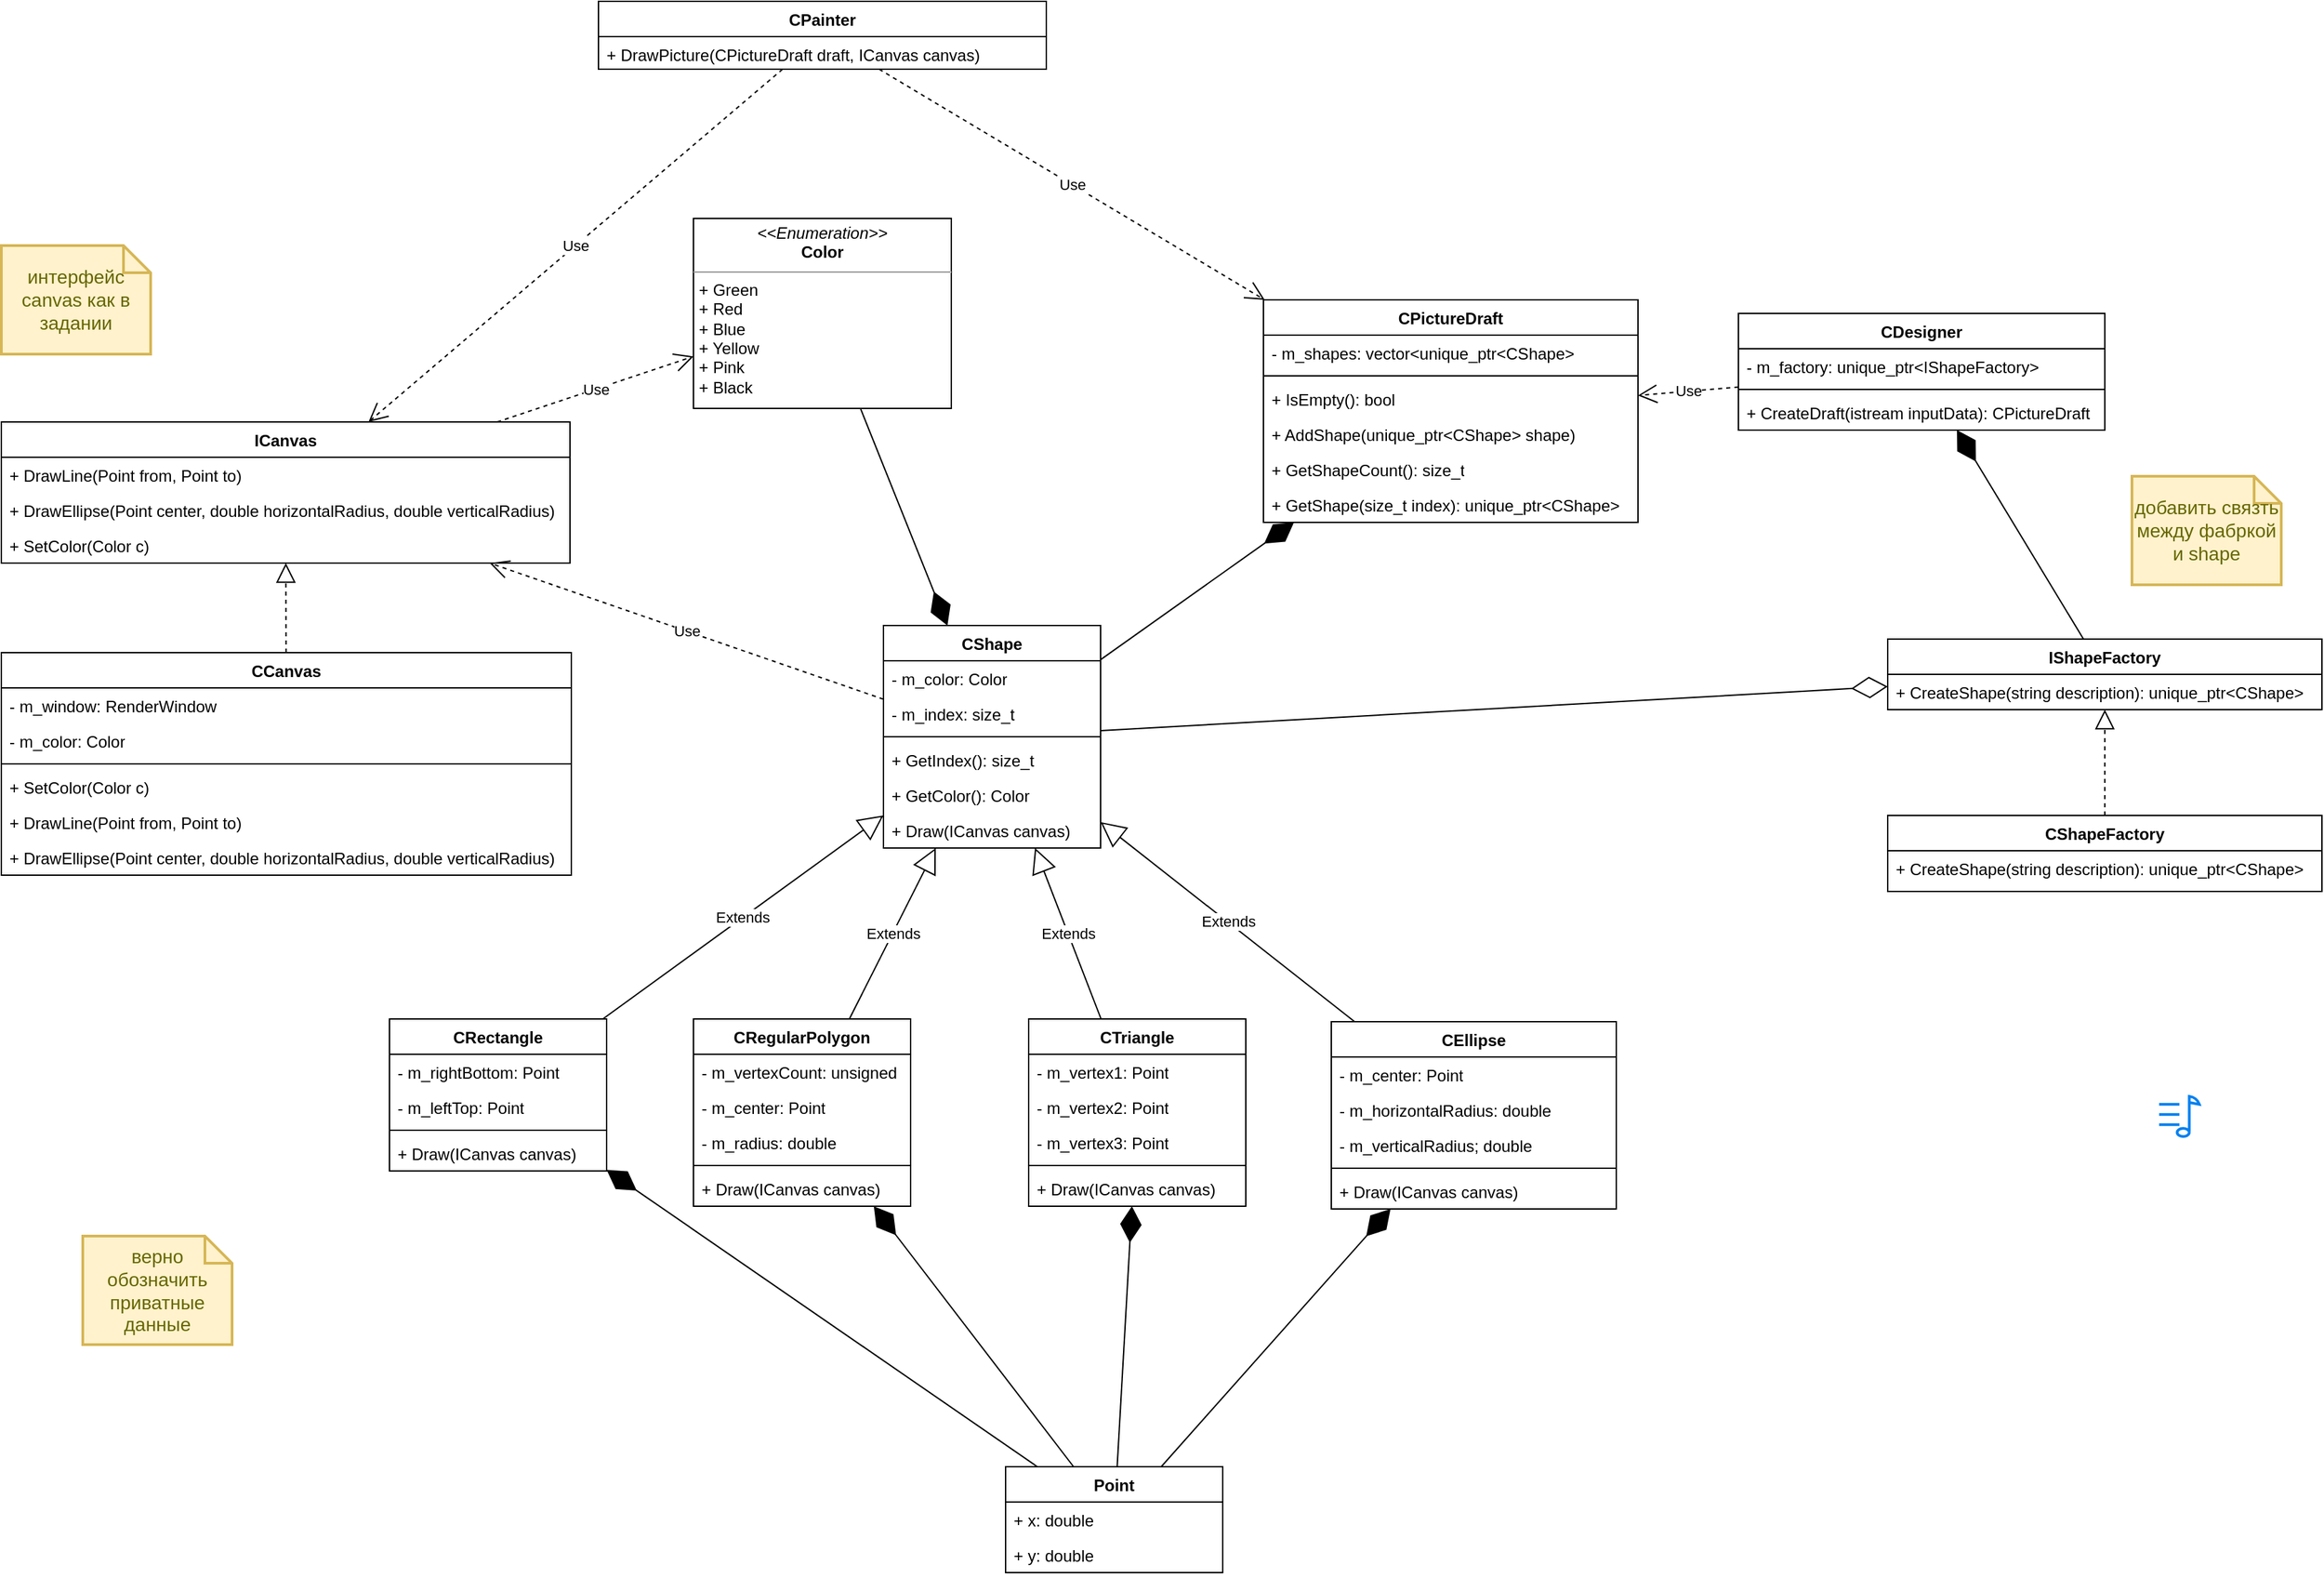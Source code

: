 <mxfile version="22.1.18" type="device">
  <diagram name="Страница — 1" id="-YNvMnQjq7Tij7BPcwQZ">
    <mxGraphModel dx="2117" dy="1691" grid="1" gridSize="10" guides="1" tooltips="1" connect="1" arrows="1" fold="1" page="1" pageScale="1" pageWidth="827" pageHeight="1169" math="0" shadow="0">
      <root>
        <mxCell id="0" />
        <mxCell id="1" parent="0" />
        <mxCell id="t78Gs1ULenRcxNKrH4xe-1" value="CPainter" style="swimlane;fontStyle=1;align=center;verticalAlign=top;childLayout=stackLayout;horizontal=1;startSize=26;horizontalStack=0;resizeParent=1;resizeParentMax=0;resizeLast=0;collapsible=1;marginBottom=0;whiteSpace=wrap;html=1;" parent="1" vertex="1">
          <mxGeometry x="350" y="-740" width="330" height="50" as="geometry" />
        </mxCell>
        <mxCell id="t78Gs1ULenRcxNKrH4xe-4" value="+ DrawPicture(CPictureDraft draft, ICanvas canvas)" style="text;strokeColor=none;fillColor=none;align=left;verticalAlign=top;spacingLeft=4;spacingRight=4;overflow=hidden;rotatable=0;points=[[0,0.5],[1,0.5]];portConstraint=eastwest;whiteSpace=wrap;html=1;" parent="t78Gs1ULenRcxNKrH4xe-1" vertex="1">
          <mxGeometry y="26" width="330" height="24" as="geometry" />
        </mxCell>
        <mxCell id="t78Gs1ULenRcxNKrH4xe-5" value="CPictureDraft" style="swimlane;fontStyle=1;align=center;verticalAlign=top;childLayout=stackLayout;horizontal=1;startSize=26;horizontalStack=0;resizeParent=1;resizeParentMax=0;resizeLast=0;collapsible=1;marginBottom=0;whiteSpace=wrap;html=1;" parent="1" vertex="1">
          <mxGeometry x="840" y="-520" width="276" height="164" as="geometry" />
        </mxCell>
        <mxCell id="t78Gs1ULenRcxNKrH4xe-6" value="- m_shapes: vector&amp;lt;unique_ptr&amp;lt;CShape&amp;gt;" style="text;strokeColor=none;fillColor=none;align=left;verticalAlign=top;spacingLeft=4;spacingRight=4;overflow=hidden;rotatable=0;points=[[0,0.5],[1,0.5]];portConstraint=eastwest;whiteSpace=wrap;html=1;" parent="t78Gs1ULenRcxNKrH4xe-5" vertex="1">
          <mxGeometry y="26" width="276" height="26" as="geometry" />
        </mxCell>
        <mxCell id="t78Gs1ULenRcxNKrH4xe-7" value="" style="line;strokeWidth=1;fillColor=none;align=left;verticalAlign=middle;spacingTop=-1;spacingLeft=3;spacingRight=3;rotatable=0;labelPosition=right;points=[];portConstraint=eastwest;strokeColor=inherit;" parent="t78Gs1ULenRcxNKrH4xe-5" vertex="1">
          <mxGeometry y="52" width="276" height="8" as="geometry" />
        </mxCell>
        <mxCell id="t78Gs1ULenRcxNKrH4xe-8" value="+ IsEmpty(): bool" style="text;strokeColor=none;fillColor=none;align=left;verticalAlign=top;spacingLeft=4;spacingRight=4;overflow=hidden;rotatable=0;points=[[0,0.5],[1,0.5]];portConstraint=eastwest;whiteSpace=wrap;html=1;" parent="t78Gs1ULenRcxNKrH4xe-5" vertex="1">
          <mxGeometry y="60" width="276" height="26" as="geometry" />
        </mxCell>
        <mxCell id="t78Gs1ULenRcxNKrH4xe-9" value="+ AddShape(unique_ptr&amp;lt;CShape&amp;gt; shape)" style="text;strokeColor=none;fillColor=none;align=left;verticalAlign=top;spacingLeft=4;spacingRight=4;overflow=hidden;rotatable=0;points=[[0,0.5],[1,0.5]];portConstraint=eastwest;whiteSpace=wrap;html=1;" parent="t78Gs1ULenRcxNKrH4xe-5" vertex="1">
          <mxGeometry y="86" width="276" height="26" as="geometry" />
        </mxCell>
        <mxCell id="t78Gs1ULenRcxNKrH4xe-10" value="+ GetShapeCount(): size_t" style="text;strokeColor=none;fillColor=none;align=left;verticalAlign=top;spacingLeft=4;spacingRight=4;overflow=hidden;rotatable=0;points=[[0,0.5],[1,0.5]];portConstraint=eastwest;whiteSpace=wrap;html=1;" parent="t78Gs1ULenRcxNKrH4xe-5" vertex="1">
          <mxGeometry y="112" width="276" height="26" as="geometry" />
        </mxCell>
        <mxCell id="t78Gs1ULenRcxNKrH4xe-11" value="+ GetShape(size_t index): unique_ptr&amp;lt;CShape&amp;gt;" style="text;strokeColor=none;fillColor=none;align=left;verticalAlign=top;spacingLeft=4;spacingRight=4;overflow=hidden;rotatable=0;points=[[0,0.5],[1,0.5]];portConstraint=eastwest;whiteSpace=wrap;html=1;" parent="t78Gs1ULenRcxNKrH4xe-5" vertex="1">
          <mxGeometry y="138" width="276" height="26" as="geometry" />
        </mxCell>
        <mxCell id="t78Gs1ULenRcxNKrH4xe-12" value="CCanvas" style="swimlane;fontStyle=1;align=center;verticalAlign=top;childLayout=stackLayout;horizontal=1;startSize=26;horizontalStack=0;resizeParent=1;resizeParentMax=0;resizeLast=0;collapsible=1;marginBottom=0;whiteSpace=wrap;html=1;" parent="1" vertex="1">
          <mxGeometry x="-90" y="-260" width="420" height="164" as="geometry" />
        </mxCell>
        <mxCell id="t78Gs1ULenRcxNKrH4xe-16" value="- m_window: RenderWindow" style="text;strokeColor=none;fillColor=none;align=left;verticalAlign=top;spacingLeft=4;spacingRight=4;overflow=hidden;rotatable=0;points=[[0,0.5],[1,0.5]];portConstraint=eastwest;whiteSpace=wrap;html=1;" parent="t78Gs1ULenRcxNKrH4xe-12" vertex="1">
          <mxGeometry y="26" width="420" height="26" as="geometry" />
        </mxCell>
        <mxCell id="t78Gs1ULenRcxNKrH4xe-13" value="- m_color: Color" style="text;strokeColor=none;fillColor=none;align=left;verticalAlign=top;spacingLeft=4;spacingRight=4;overflow=hidden;rotatable=0;points=[[0,0.5],[1,0.5]];portConstraint=eastwest;whiteSpace=wrap;html=1;" parent="t78Gs1ULenRcxNKrH4xe-12" vertex="1">
          <mxGeometry y="52" width="420" height="26" as="geometry" />
        </mxCell>
        <mxCell id="t78Gs1ULenRcxNKrH4xe-14" value="" style="line;strokeWidth=1;fillColor=none;align=left;verticalAlign=middle;spacingTop=-1;spacingLeft=3;spacingRight=3;rotatable=0;labelPosition=right;points=[];portConstraint=eastwest;strokeColor=inherit;" parent="t78Gs1ULenRcxNKrH4xe-12" vertex="1">
          <mxGeometry y="78" width="420" height="8" as="geometry" />
        </mxCell>
        <mxCell id="t78Gs1ULenRcxNKrH4xe-15" value="+ SetColor(Color c)" style="text;strokeColor=none;fillColor=none;align=left;verticalAlign=top;spacingLeft=4;spacingRight=4;overflow=hidden;rotatable=0;points=[[0,0.5],[1,0.5]];portConstraint=eastwest;whiteSpace=wrap;html=1;" parent="t78Gs1ULenRcxNKrH4xe-12" vertex="1">
          <mxGeometry y="86" width="420" height="26" as="geometry" />
        </mxCell>
        <mxCell id="t78Gs1ULenRcxNKrH4xe-17" value="+ DrawLine(Point from, Point to)" style="text;strokeColor=none;fillColor=none;align=left;verticalAlign=top;spacingLeft=4;spacingRight=4;overflow=hidden;rotatable=0;points=[[0,0.5],[1,0.5]];portConstraint=eastwest;whiteSpace=wrap;html=1;" parent="t78Gs1ULenRcxNKrH4xe-12" vertex="1">
          <mxGeometry y="112" width="420" height="26" as="geometry" />
        </mxCell>
        <mxCell id="t78Gs1ULenRcxNKrH4xe-18" value="+ DrawEllipse(Point center, double horizontalRadius, double verticalRadius)" style="text;strokeColor=none;fillColor=none;align=left;verticalAlign=top;spacingLeft=4;spacingRight=4;overflow=hidden;rotatable=0;points=[[0,0.5],[1,0.5]];portConstraint=eastwest;whiteSpace=wrap;html=1;" parent="t78Gs1ULenRcxNKrH4xe-12" vertex="1">
          <mxGeometry y="138" width="420" height="26" as="geometry" />
        </mxCell>
        <mxCell id="t78Gs1ULenRcxNKrH4xe-19" value="CDesigner" style="swimlane;fontStyle=1;align=center;verticalAlign=top;childLayout=stackLayout;horizontal=1;startSize=26;horizontalStack=0;resizeParent=1;resizeParentMax=0;resizeLast=0;collapsible=1;marginBottom=0;whiteSpace=wrap;html=1;" parent="1" vertex="1">
          <mxGeometry x="1190" y="-510" width="270" height="86" as="geometry" />
        </mxCell>
        <mxCell id="t78Gs1ULenRcxNKrH4xe-20" value="- m_factory: unique_ptr&amp;lt;IShapeFactory&amp;gt;" style="text;strokeColor=none;fillColor=none;align=left;verticalAlign=top;spacingLeft=4;spacingRight=4;overflow=hidden;rotatable=0;points=[[0,0.5],[1,0.5]];portConstraint=eastwest;whiteSpace=wrap;html=1;" parent="t78Gs1ULenRcxNKrH4xe-19" vertex="1">
          <mxGeometry y="26" width="270" height="26" as="geometry" />
        </mxCell>
        <mxCell id="t78Gs1ULenRcxNKrH4xe-21" value="" style="line;strokeWidth=1;fillColor=none;align=left;verticalAlign=middle;spacingTop=-1;spacingLeft=3;spacingRight=3;rotatable=0;labelPosition=right;points=[];portConstraint=eastwest;strokeColor=inherit;" parent="t78Gs1ULenRcxNKrH4xe-19" vertex="1">
          <mxGeometry y="52" width="270" height="8" as="geometry" />
        </mxCell>
        <mxCell id="t78Gs1ULenRcxNKrH4xe-22" value="+ CreateDraft(istream inputData): CPictureDraft" style="text;strokeColor=none;fillColor=none;align=left;verticalAlign=top;spacingLeft=4;spacingRight=4;overflow=hidden;rotatable=0;points=[[0,0.5],[1,0.5]];portConstraint=eastwest;whiteSpace=wrap;html=1;" parent="t78Gs1ULenRcxNKrH4xe-19" vertex="1">
          <mxGeometry y="60" width="270" height="26" as="geometry" />
        </mxCell>
        <mxCell id="t78Gs1ULenRcxNKrH4xe-23" value="CEllipse" style="swimlane;fontStyle=1;align=center;verticalAlign=top;childLayout=stackLayout;horizontal=1;startSize=26;horizontalStack=0;resizeParent=1;resizeParentMax=0;resizeLast=0;collapsible=1;marginBottom=0;whiteSpace=wrap;html=1;" parent="1" vertex="1">
          <mxGeometry x="890" y="12" width="210" height="138" as="geometry" />
        </mxCell>
        <mxCell id="t78Gs1ULenRcxNKrH4xe-27" value="- m_center: Point" style="text;strokeColor=none;fillColor=none;align=left;verticalAlign=top;spacingLeft=4;spacingRight=4;overflow=hidden;rotatable=0;points=[[0,0.5],[1,0.5]];portConstraint=eastwest;whiteSpace=wrap;html=1;" parent="t78Gs1ULenRcxNKrH4xe-23" vertex="1">
          <mxGeometry y="26" width="210" height="26" as="geometry" />
        </mxCell>
        <mxCell id="t78Gs1ULenRcxNKrH4xe-28" value="- m_horizontalRadius: double" style="text;strokeColor=none;fillColor=none;align=left;verticalAlign=top;spacingLeft=4;spacingRight=4;overflow=hidden;rotatable=0;points=[[0,0.5],[1,0.5]];portConstraint=eastwest;whiteSpace=wrap;html=1;" parent="t78Gs1ULenRcxNKrH4xe-23" vertex="1">
          <mxGeometry y="52" width="210" height="26" as="geometry" />
        </mxCell>
        <mxCell id="t78Gs1ULenRcxNKrH4xe-24" value="- m_verticalRadius; double" style="text;strokeColor=none;fillColor=none;align=left;verticalAlign=top;spacingLeft=4;spacingRight=4;overflow=hidden;rotatable=0;points=[[0,0.5],[1,0.5]];portConstraint=eastwest;whiteSpace=wrap;html=1;" parent="t78Gs1ULenRcxNKrH4xe-23" vertex="1">
          <mxGeometry y="78" width="210" height="26" as="geometry" />
        </mxCell>
        <mxCell id="t78Gs1ULenRcxNKrH4xe-25" value="" style="line;strokeWidth=1;fillColor=none;align=left;verticalAlign=middle;spacingTop=-1;spacingLeft=3;spacingRight=3;rotatable=0;labelPosition=right;points=[];portConstraint=eastwest;strokeColor=inherit;" parent="t78Gs1ULenRcxNKrH4xe-23" vertex="1">
          <mxGeometry y="104" width="210" height="8" as="geometry" />
        </mxCell>
        <mxCell id="t78Gs1ULenRcxNKrH4xe-26" value="+ Draw(ICanvas canvas)" style="text;strokeColor=none;fillColor=none;align=left;verticalAlign=top;spacingLeft=4;spacingRight=4;overflow=hidden;rotatable=0;points=[[0,0.5],[1,0.5]];portConstraint=eastwest;whiteSpace=wrap;html=1;" parent="t78Gs1ULenRcxNKrH4xe-23" vertex="1">
          <mxGeometry y="112" width="210" height="26" as="geometry" />
        </mxCell>
        <mxCell id="t78Gs1ULenRcxNKrH4xe-29" value="CRectangle" style="swimlane;fontStyle=1;align=center;verticalAlign=top;childLayout=stackLayout;horizontal=1;startSize=26;horizontalStack=0;resizeParent=1;resizeParentMax=0;resizeLast=0;collapsible=1;marginBottom=0;whiteSpace=wrap;html=1;" parent="1" vertex="1">
          <mxGeometry x="196" y="10" width="160" height="112" as="geometry" />
        </mxCell>
        <mxCell id="t78Gs1ULenRcxNKrH4xe-33" value="- m_rightBottom: Point" style="text;strokeColor=none;fillColor=none;align=left;verticalAlign=top;spacingLeft=4;spacingRight=4;overflow=hidden;rotatable=0;points=[[0,0.5],[1,0.5]];portConstraint=eastwest;whiteSpace=wrap;html=1;" parent="t78Gs1ULenRcxNKrH4xe-29" vertex="1">
          <mxGeometry y="26" width="160" height="26" as="geometry" />
        </mxCell>
        <mxCell id="t78Gs1ULenRcxNKrH4xe-30" value="- m_leftTop: Point" style="text;strokeColor=none;fillColor=none;align=left;verticalAlign=top;spacingLeft=4;spacingRight=4;overflow=hidden;rotatable=0;points=[[0,0.5],[1,0.5]];portConstraint=eastwest;whiteSpace=wrap;html=1;" parent="t78Gs1ULenRcxNKrH4xe-29" vertex="1">
          <mxGeometry y="52" width="160" height="26" as="geometry" />
        </mxCell>
        <mxCell id="t78Gs1ULenRcxNKrH4xe-31" value="" style="line;strokeWidth=1;fillColor=none;align=left;verticalAlign=middle;spacingTop=-1;spacingLeft=3;spacingRight=3;rotatable=0;labelPosition=right;points=[];portConstraint=eastwest;strokeColor=inherit;" parent="t78Gs1ULenRcxNKrH4xe-29" vertex="1">
          <mxGeometry y="78" width="160" height="8" as="geometry" />
        </mxCell>
        <mxCell id="t78Gs1ULenRcxNKrH4xe-32" value="+ Draw(ICanvas canvas)" style="text;strokeColor=none;fillColor=none;align=left;verticalAlign=top;spacingLeft=4;spacingRight=4;overflow=hidden;rotatable=0;points=[[0,0.5],[1,0.5]];portConstraint=eastwest;whiteSpace=wrap;html=1;" parent="t78Gs1ULenRcxNKrH4xe-29" vertex="1">
          <mxGeometry y="86" width="160" height="26" as="geometry" />
        </mxCell>
        <mxCell id="t78Gs1ULenRcxNKrH4xe-34" value="CRegularPolygon" style="swimlane;fontStyle=1;align=center;verticalAlign=top;childLayout=stackLayout;horizontal=1;startSize=26;horizontalStack=0;resizeParent=1;resizeParentMax=0;resizeLast=0;collapsible=1;marginBottom=0;whiteSpace=wrap;html=1;" parent="1" vertex="1">
          <mxGeometry x="420" y="10" width="160" height="138" as="geometry" />
        </mxCell>
        <mxCell id="t78Gs1ULenRcxNKrH4xe-35" value="- m_vertexCount: unsigned" style="text;strokeColor=none;fillColor=none;align=left;verticalAlign=top;spacingLeft=4;spacingRight=4;overflow=hidden;rotatable=0;points=[[0,0.5],[1,0.5]];portConstraint=eastwest;whiteSpace=wrap;html=1;" parent="t78Gs1ULenRcxNKrH4xe-34" vertex="1">
          <mxGeometry y="26" width="160" height="26" as="geometry" />
        </mxCell>
        <mxCell id="t78Gs1ULenRcxNKrH4xe-38" value="- m_center: Point" style="text;strokeColor=none;fillColor=none;align=left;verticalAlign=top;spacingLeft=4;spacingRight=4;overflow=hidden;rotatable=0;points=[[0,0.5],[1,0.5]];portConstraint=eastwest;whiteSpace=wrap;html=1;" parent="t78Gs1ULenRcxNKrH4xe-34" vertex="1">
          <mxGeometry y="52" width="160" height="26" as="geometry" />
        </mxCell>
        <mxCell id="t78Gs1ULenRcxNKrH4xe-39" value="- m_radius: double" style="text;strokeColor=none;fillColor=none;align=left;verticalAlign=top;spacingLeft=4;spacingRight=4;overflow=hidden;rotatable=0;points=[[0,0.5],[1,0.5]];portConstraint=eastwest;whiteSpace=wrap;html=1;" parent="t78Gs1ULenRcxNKrH4xe-34" vertex="1">
          <mxGeometry y="78" width="160" height="26" as="geometry" />
        </mxCell>
        <mxCell id="t78Gs1ULenRcxNKrH4xe-36" value="" style="line;strokeWidth=1;fillColor=none;align=left;verticalAlign=middle;spacingTop=-1;spacingLeft=3;spacingRight=3;rotatable=0;labelPosition=right;points=[];portConstraint=eastwest;strokeColor=inherit;" parent="t78Gs1ULenRcxNKrH4xe-34" vertex="1">
          <mxGeometry y="104" width="160" height="8" as="geometry" />
        </mxCell>
        <mxCell id="t78Gs1ULenRcxNKrH4xe-37" value="+ Draw(ICanvas canvas)" style="text;strokeColor=none;fillColor=none;align=left;verticalAlign=top;spacingLeft=4;spacingRight=4;overflow=hidden;rotatable=0;points=[[0,0.5],[1,0.5]];portConstraint=eastwest;whiteSpace=wrap;html=1;" parent="t78Gs1ULenRcxNKrH4xe-34" vertex="1">
          <mxGeometry y="112" width="160" height="26" as="geometry" />
        </mxCell>
        <mxCell id="t78Gs1ULenRcxNKrH4xe-40" value="CShape" style="swimlane;fontStyle=1;align=center;verticalAlign=top;childLayout=stackLayout;horizontal=1;startSize=26;horizontalStack=0;resizeParent=1;resizeParentMax=0;resizeLast=0;collapsible=1;marginBottom=0;whiteSpace=wrap;html=1;" parent="1" vertex="1">
          <mxGeometry x="560" y="-280" width="160" height="164" as="geometry" />
        </mxCell>
        <mxCell id="t78Gs1ULenRcxNKrH4xe-44" value="- m_color: Color" style="text;strokeColor=none;fillColor=none;align=left;verticalAlign=top;spacingLeft=4;spacingRight=4;overflow=hidden;rotatable=0;points=[[0,0.5],[1,0.5]];portConstraint=eastwest;whiteSpace=wrap;html=1;" parent="t78Gs1ULenRcxNKrH4xe-40" vertex="1">
          <mxGeometry y="26" width="160" height="26" as="geometry" />
        </mxCell>
        <mxCell id="t78Gs1ULenRcxNKrH4xe-41" value="- m_index: size_t" style="text;strokeColor=none;fillColor=none;align=left;verticalAlign=top;spacingLeft=4;spacingRight=4;overflow=hidden;rotatable=0;points=[[0,0.5],[1,0.5]];portConstraint=eastwest;whiteSpace=wrap;html=1;" parent="t78Gs1ULenRcxNKrH4xe-40" vertex="1">
          <mxGeometry y="52" width="160" height="26" as="geometry" />
        </mxCell>
        <mxCell id="t78Gs1ULenRcxNKrH4xe-42" value="" style="line;strokeWidth=1;fillColor=none;align=left;verticalAlign=middle;spacingTop=-1;spacingLeft=3;spacingRight=3;rotatable=0;labelPosition=right;points=[];portConstraint=eastwest;strokeColor=inherit;" parent="t78Gs1ULenRcxNKrH4xe-40" vertex="1">
          <mxGeometry y="78" width="160" height="8" as="geometry" />
        </mxCell>
        <mxCell id="t78Gs1ULenRcxNKrH4xe-43" value="+ GetIndex(): size_t" style="text;strokeColor=none;fillColor=none;align=left;verticalAlign=top;spacingLeft=4;spacingRight=4;overflow=hidden;rotatable=0;points=[[0,0.5],[1,0.5]];portConstraint=eastwest;whiteSpace=wrap;html=1;" parent="t78Gs1ULenRcxNKrH4xe-40" vertex="1">
          <mxGeometry y="86" width="160" height="26" as="geometry" />
        </mxCell>
        <mxCell id="t78Gs1ULenRcxNKrH4xe-45" value="+ GetColor(): Color" style="text;strokeColor=none;fillColor=none;align=left;verticalAlign=top;spacingLeft=4;spacingRight=4;overflow=hidden;rotatable=0;points=[[0,0.5],[1,0.5]];portConstraint=eastwest;whiteSpace=wrap;html=1;" parent="t78Gs1ULenRcxNKrH4xe-40" vertex="1">
          <mxGeometry y="112" width="160" height="26" as="geometry" />
        </mxCell>
        <mxCell id="t78Gs1ULenRcxNKrH4xe-46" value="+ Draw(ICanvas canvas)" style="text;strokeColor=none;fillColor=none;align=left;verticalAlign=top;spacingLeft=4;spacingRight=4;overflow=hidden;rotatable=0;points=[[0,0.5],[1,0.5]];portConstraint=eastwest;whiteSpace=wrap;html=1;" parent="t78Gs1ULenRcxNKrH4xe-40" vertex="1">
          <mxGeometry y="138" width="160" height="26" as="geometry" />
        </mxCell>
        <mxCell id="t78Gs1ULenRcxNKrH4xe-47" value="CShapeFactory" style="swimlane;fontStyle=1;align=center;verticalAlign=top;childLayout=stackLayout;horizontal=1;startSize=26;horizontalStack=0;resizeParent=1;resizeParentMax=0;resizeLast=0;collapsible=1;marginBottom=0;whiteSpace=wrap;html=1;" parent="1" vertex="1">
          <mxGeometry x="1300" y="-140" width="320" height="56" as="geometry" />
        </mxCell>
        <mxCell id="t78Gs1ULenRcxNKrH4xe-50" value="+ CreateShape(string description): unique_ptr&amp;lt;CShape&amp;gt;" style="text;strokeColor=none;fillColor=none;align=left;verticalAlign=top;spacingLeft=4;spacingRight=4;overflow=hidden;rotatable=0;points=[[0,0.5],[1,0.5]];portConstraint=eastwest;whiteSpace=wrap;html=1;" parent="t78Gs1ULenRcxNKrH4xe-47" vertex="1">
          <mxGeometry y="26" width="320" height="30" as="geometry" />
        </mxCell>
        <mxCell id="t78Gs1ULenRcxNKrH4xe-51" value="CTriangle" style="swimlane;fontStyle=1;align=center;verticalAlign=top;childLayout=stackLayout;horizontal=1;startSize=26;horizontalStack=0;resizeParent=1;resizeParentMax=0;resizeLast=0;collapsible=1;marginBottom=0;whiteSpace=wrap;html=1;" parent="1" vertex="1">
          <mxGeometry x="667" y="10" width="160" height="138" as="geometry" />
        </mxCell>
        <mxCell id="t78Gs1ULenRcxNKrH4xe-55" value="- m_vertex1: Point" style="text;strokeColor=none;fillColor=none;align=left;verticalAlign=top;spacingLeft=4;spacingRight=4;overflow=hidden;rotatable=0;points=[[0,0.5],[1,0.5]];portConstraint=eastwest;whiteSpace=wrap;html=1;" parent="t78Gs1ULenRcxNKrH4xe-51" vertex="1">
          <mxGeometry y="26" width="160" height="26" as="geometry" />
        </mxCell>
        <mxCell id="t78Gs1ULenRcxNKrH4xe-56" value="- m_vertex2: Point" style="text;strokeColor=none;fillColor=none;align=left;verticalAlign=top;spacingLeft=4;spacingRight=4;overflow=hidden;rotatable=0;points=[[0,0.5],[1,0.5]];portConstraint=eastwest;whiteSpace=wrap;html=1;" parent="t78Gs1ULenRcxNKrH4xe-51" vertex="1">
          <mxGeometry y="52" width="160" height="26" as="geometry" />
        </mxCell>
        <mxCell id="t78Gs1ULenRcxNKrH4xe-52" value="- m_vertex3: Point" style="text;strokeColor=none;fillColor=none;align=left;verticalAlign=top;spacingLeft=4;spacingRight=4;overflow=hidden;rotatable=0;points=[[0,0.5],[1,0.5]];portConstraint=eastwest;whiteSpace=wrap;html=1;" parent="t78Gs1ULenRcxNKrH4xe-51" vertex="1">
          <mxGeometry y="78" width="160" height="26" as="geometry" />
        </mxCell>
        <mxCell id="t78Gs1ULenRcxNKrH4xe-53" value="" style="line;strokeWidth=1;fillColor=none;align=left;verticalAlign=middle;spacingTop=-1;spacingLeft=3;spacingRight=3;rotatable=0;labelPosition=right;points=[];portConstraint=eastwest;strokeColor=inherit;" parent="t78Gs1ULenRcxNKrH4xe-51" vertex="1">
          <mxGeometry y="104" width="160" height="8" as="geometry" />
        </mxCell>
        <mxCell id="t78Gs1ULenRcxNKrH4xe-54" value="+ Draw(ICanvas canvas)" style="text;strokeColor=none;fillColor=none;align=left;verticalAlign=top;spacingLeft=4;spacingRight=4;overflow=hidden;rotatable=0;points=[[0,0.5],[1,0.5]];portConstraint=eastwest;whiteSpace=wrap;html=1;" parent="t78Gs1ULenRcxNKrH4xe-51" vertex="1">
          <mxGeometry y="112" width="160" height="26" as="geometry" />
        </mxCell>
        <mxCell id="t78Gs1ULenRcxNKrH4xe-57" value="ICanvas" style="swimlane;fontStyle=1;align=center;verticalAlign=top;childLayout=stackLayout;horizontal=1;startSize=26;horizontalStack=0;resizeParent=1;resizeParentMax=0;resizeLast=0;collapsible=1;marginBottom=0;whiteSpace=wrap;html=1;" parent="1" vertex="1">
          <mxGeometry x="-90" y="-430" width="419" height="104" as="geometry" />
        </mxCell>
        <mxCell id="t78Gs1ULenRcxNKrH4xe-61" value="+ DrawLine(Point from, Point to)" style="text;strokeColor=none;fillColor=none;align=left;verticalAlign=top;spacingLeft=4;spacingRight=4;overflow=hidden;rotatable=0;points=[[0,0.5],[1,0.5]];portConstraint=eastwest;whiteSpace=wrap;html=1;" parent="t78Gs1ULenRcxNKrH4xe-57" vertex="1">
          <mxGeometry y="26" width="419" height="26" as="geometry" />
        </mxCell>
        <mxCell id="t78Gs1ULenRcxNKrH4xe-62" value="+ DrawEllipse(Point center, double horizontalRadius, double verticalRadius)" style="text;strokeColor=none;fillColor=none;align=left;verticalAlign=top;spacingLeft=4;spacingRight=4;overflow=hidden;rotatable=0;points=[[0,0.5],[1,0.5]];portConstraint=eastwest;whiteSpace=wrap;html=1;" parent="t78Gs1ULenRcxNKrH4xe-57" vertex="1">
          <mxGeometry y="52" width="419" height="26" as="geometry" />
        </mxCell>
        <mxCell id="t78Gs1ULenRcxNKrH4xe-60" value="+ SetColor(Color c)" style="text;strokeColor=none;fillColor=none;align=left;verticalAlign=top;spacingLeft=4;spacingRight=4;overflow=hidden;rotatable=0;points=[[0,0.5],[1,0.5]];portConstraint=eastwest;whiteSpace=wrap;html=1;" parent="t78Gs1ULenRcxNKrH4xe-57" vertex="1">
          <mxGeometry y="78" width="419" height="26" as="geometry" />
        </mxCell>
        <mxCell id="t78Gs1ULenRcxNKrH4xe-63" value="IShapeFactory" style="swimlane;fontStyle=1;align=center;verticalAlign=top;childLayout=stackLayout;horizontal=1;startSize=26;horizontalStack=0;resizeParent=1;resizeParentMax=0;resizeLast=0;collapsible=1;marginBottom=0;whiteSpace=wrap;html=1;" parent="1" vertex="1">
          <mxGeometry x="1300" y="-270" width="320" height="52" as="geometry" />
        </mxCell>
        <mxCell id="t78Gs1ULenRcxNKrH4xe-66" value="+ CreateShape(string description): unique_ptr&amp;lt;CShape&amp;gt;" style="text;strokeColor=none;fillColor=none;align=left;verticalAlign=top;spacingLeft=4;spacingRight=4;overflow=hidden;rotatable=0;points=[[0,0.5],[1,0.5]];portConstraint=eastwest;whiteSpace=wrap;html=1;" parent="t78Gs1ULenRcxNKrH4xe-63" vertex="1">
          <mxGeometry y="26" width="320" height="26" as="geometry" />
        </mxCell>
        <mxCell id="t78Gs1ULenRcxNKrH4xe-67" value="Point" style="swimlane;fontStyle=1;align=center;verticalAlign=top;childLayout=stackLayout;horizontal=1;startSize=26;horizontalStack=0;resizeParent=1;resizeParentMax=0;resizeLast=0;collapsible=1;marginBottom=0;whiteSpace=wrap;html=1;" parent="1" vertex="1">
          <mxGeometry x="650" y="340" width="160" height="78" as="geometry" />
        </mxCell>
        <mxCell id="t78Gs1ULenRcxNKrH4xe-68" value="+ x: double" style="text;strokeColor=none;fillColor=none;align=left;verticalAlign=top;spacingLeft=4;spacingRight=4;overflow=hidden;rotatable=0;points=[[0,0.5],[1,0.5]];portConstraint=eastwest;whiteSpace=wrap;html=1;" parent="t78Gs1ULenRcxNKrH4xe-67" vertex="1">
          <mxGeometry y="26" width="160" height="26" as="geometry" />
        </mxCell>
        <mxCell id="t78Gs1ULenRcxNKrH4xe-71" value="+ y: double" style="text;strokeColor=none;fillColor=none;align=left;verticalAlign=top;spacingLeft=4;spacingRight=4;overflow=hidden;rotatable=0;points=[[0,0.5],[1,0.5]];portConstraint=eastwest;whiteSpace=wrap;html=1;" parent="t78Gs1ULenRcxNKrH4xe-67" vertex="1">
          <mxGeometry y="52" width="160" height="26" as="geometry" />
        </mxCell>
        <mxCell id="AnB2SD6rqKawB2Yc-RQ1-1" value="" style="endArrow=block;dashed=1;endFill=0;endSize=12;html=1;rounded=0;" parent="1" source="t78Gs1ULenRcxNKrH4xe-12" target="t78Gs1ULenRcxNKrH4xe-57" edge="1">
          <mxGeometry width="160" relative="1" as="geometry">
            <mxPoint x="10" y="-180" as="sourcePoint" />
            <mxPoint x="170" y="-180" as="targetPoint" />
          </mxGeometry>
        </mxCell>
        <mxCell id="AnB2SD6rqKawB2Yc-RQ1-2" value="" style="endArrow=block;dashed=1;endFill=0;endSize=12;html=1;rounded=0;" parent="1" source="t78Gs1ULenRcxNKrH4xe-47" target="t78Gs1ULenRcxNKrH4xe-63" edge="1">
          <mxGeometry width="160" relative="1" as="geometry">
            <mxPoint x="1600" y="-100" as="sourcePoint" />
            <mxPoint x="1760" y="-100" as="targetPoint" />
          </mxGeometry>
        </mxCell>
        <mxCell id="AnB2SD6rqKawB2Yc-RQ1-3" value="Extends" style="endArrow=block;endSize=16;endFill=0;html=1;rounded=0;" parent="1" source="t78Gs1ULenRcxNKrH4xe-29" target="t78Gs1ULenRcxNKrH4xe-40" edge="1">
          <mxGeometry width="160" relative="1" as="geometry">
            <mxPoint x="580" y="-40" as="sourcePoint" />
            <mxPoint x="740" y="-40" as="targetPoint" />
          </mxGeometry>
        </mxCell>
        <mxCell id="AnB2SD6rqKawB2Yc-RQ1-4" value="Extends" style="endArrow=block;endSize=16;endFill=0;html=1;rounded=0;" parent="1" source="t78Gs1ULenRcxNKrH4xe-34" target="t78Gs1ULenRcxNKrH4xe-40" edge="1">
          <mxGeometry width="160" relative="1" as="geometry">
            <mxPoint x="580" y="-40" as="sourcePoint" />
            <mxPoint x="740" y="-40" as="targetPoint" />
          </mxGeometry>
        </mxCell>
        <mxCell id="AnB2SD6rqKawB2Yc-RQ1-5" value="Extends" style="endArrow=block;endSize=16;endFill=0;html=1;rounded=0;" parent="1" source="t78Gs1ULenRcxNKrH4xe-51" target="t78Gs1ULenRcxNKrH4xe-40" edge="1">
          <mxGeometry width="160" relative="1" as="geometry">
            <mxPoint x="580" y="-40" as="sourcePoint" />
            <mxPoint x="740" y="-40" as="targetPoint" />
          </mxGeometry>
        </mxCell>
        <mxCell id="AnB2SD6rqKawB2Yc-RQ1-6" value="Extends" style="endArrow=block;endSize=16;endFill=0;html=1;rounded=0;" parent="1" source="t78Gs1ULenRcxNKrH4xe-23" target="t78Gs1ULenRcxNKrH4xe-40" edge="1">
          <mxGeometry width="160" relative="1" as="geometry">
            <mxPoint x="580" y="-60" as="sourcePoint" />
            <mxPoint x="740" y="-60" as="targetPoint" />
          </mxGeometry>
        </mxCell>
        <mxCell id="AnB2SD6rqKawB2Yc-RQ1-9" value="" style="endArrow=diamondThin;endFill=1;endSize=24;html=1;rounded=0;" parent="1" source="t78Gs1ULenRcxNKrH4xe-63" target="t78Gs1ULenRcxNKrH4xe-19" edge="1">
          <mxGeometry width="160" relative="1" as="geometry">
            <mxPoint x="1140" y="-40" as="sourcePoint" />
            <mxPoint x="1300" y="-40" as="targetPoint" />
          </mxGeometry>
        </mxCell>
        <mxCell id="AnB2SD6rqKawB2Yc-RQ1-11" value="" style="endArrow=diamondThin;endFill=1;endSize=24;html=1;rounded=0;" parent="1" source="t78Gs1ULenRcxNKrH4xe-40" target="t78Gs1ULenRcxNKrH4xe-5" edge="1">
          <mxGeometry width="160" relative="1" as="geometry">
            <mxPoint x="1110" y="-300" as="sourcePoint" />
            <mxPoint x="1270" y="-300" as="targetPoint" />
          </mxGeometry>
        </mxCell>
        <mxCell id="AnB2SD6rqKawB2Yc-RQ1-13" value="Use" style="endArrow=open;endSize=12;dashed=1;html=1;rounded=0;" parent="1" source="t78Gs1ULenRcxNKrH4xe-40" target="t78Gs1ULenRcxNKrH4xe-57" edge="1">
          <mxGeometry width="160" relative="1" as="geometry">
            <mxPoint x="380" y="-240" as="sourcePoint" />
            <mxPoint x="540" y="-240" as="targetPoint" />
          </mxGeometry>
        </mxCell>
        <mxCell id="AnB2SD6rqKawB2Yc-RQ1-16" value="&lt;p style=&quot;margin:0px;margin-top:4px;text-align:center;&quot;&gt;&lt;i&gt;&amp;lt;&amp;lt;Enumeration&amp;gt;&amp;gt;&lt;/i&gt;&lt;br&gt;&lt;b&gt;Color&lt;/b&gt;&lt;/p&gt;&lt;hr size=&quot;1&quot;&gt;&lt;p style=&quot;margin:0px;margin-left:4px;&quot;&gt;+ Green&lt;/p&gt;&lt;p style=&quot;margin:0px;margin-left:4px;&quot;&gt;+ Red&lt;/p&gt;&lt;p style=&quot;margin:0px;margin-left:4px;&quot;&gt;+ Blue&lt;/p&gt;&lt;p style=&quot;margin:0px;margin-left:4px;&quot;&gt;+ Yellow&lt;/p&gt;&lt;p style=&quot;margin:0px;margin-left:4px;&quot;&gt;+ Pink&lt;/p&gt;&lt;p style=&quot;margin:0px;margin-left:4px;&quot;&gt;+ Black&lt;/p&gt;" style="verticalAlign=top;align=left;overflow=fill;fontSize=12;fontFamily=Helvetica;html=1;whiteSpace=wrap;" parent="1" vertex="1">
          <mxGeometry x="420" y="-580" width="190" height="140" as="geometry" />
        </mxCell>
        <mxCell id="AnB2SD6rqKawB2Yc-RQ1-17" value="" style="endArrow=diamondThin;endFill=1;endSize=24;html=1;rounded=0;" parent="1" source="AnB2SD6rqKawB2Yc-RQ1-16" target="t78Gs1ULenRcxNKrH4xe-40" edge="1">
          <mxGeometry width="160" relative="1" as="geometry">
            <mxPoint x="660" y="-350" as="sourcePoint" />
            <mxPoint x="820" y="-350" as="targetPoint" />
          </mxGeometry>
        </mxCell>
        <mxCell id="AnB2SD6rqKawB2Yc-RQ1-18" value="Use" style="endArrow=open;endSize=12;dashed=1;html=1;rounded=0;" parent="1" source="t78Gs1ULenRcxNKrH4xe-57" target="AnB2SD6rqKawB2Yc-RQ1-16" edge="1">
          <mxGeometry width="160" relative="1" as="geometry">
            <mxPoint x="440" y="-280" as="sourcePoint" />
            <mxPoint x="600" y="-280" as="targetPoint" />
          </mxGeometry>
        </mxCell>
        <mxCell id="AnB2SD6rqKawB2Yc-RQ1-19" value="Use" style="endArrow=open;endSize=12;dashed=1;html=1;rounded=0;" parent="1" source="t78Gs1ULenRcxNKrH4xe-1" target="t78Gs1ULenRcxNKrH4xe-5" edge="1">
          <mxGeometry width="160" relative="1" as="geometry">
            <mxPoint x="510" y="-420" as="sourcePoint" />
            <mxPoint x="670" y="-420" as="targetPoint" />
          </mxGeometry>
        </mxCell>
        <mxCell id="AnB2SD6rqKawB2Yc-RQ1-20" value="Use" style="endArrow=open;endSize=12;dashed=1;html=1;rounded=0;" parent="1" source="t78Gs1ULenRcxNKrH4xe-1" target="t78Gs1ULenRcxNKrH4xe-57" edge="1">
          <mxGeometry width="160" relative="1" as="geometry">
            <mxPoint x="510" y="-420" as="sourcePoint" />
            <mxPoint x="670" y="-420" as="targetPoint" />
          </mxGeometry>
        </mxCell>
        <mxCell id="AnB2SD6rqKawB2Yc-RQ1-21" value="" style="endArrow=diamondThin;endFill=1;endSize=24;html=1;rounded=0;" parent="1" source="t78Gs1ULenRcxNKrH4xe-67" target="t78Gs1ULenRcxNKrH4xe-23" edge="1">
          <mxGeometry width="160" relative="1" as="geometry">
            <mxPoint x="860" y="60" as="sourcePoint" />
            <mxPoint x="1020" y="60" as="targetPoint" />
          </mxGeometry>
        </mxCell>
        <mxCell id="AnB2SD6rqKawB2Yc-RQ1-23" value="" style="endArrow=diamondThin;endFill=1;endSize=24;html=1;rounded=0;" parent="1" source="t78Gs1ULenRcxNKrH4xe-67" target="t78Gs1ULenRcxNKrH4xe-34" edge="1">
          <mxGeometry width="160" relative="1" as="geometry">
            <mxPoint x="710" y="150" as="sourcePoint" />
            <mxPoint x="870" y="150" as="targetPoint" />
          </mxGeometry>
        </mxCell>
        <mxCell id="AnB2SD6rqKawB2Yc-RQ1-24" value="" style="endArrow=diamondThin;endFill=1;endSize=24;html=1;rounded=0;" parent="1" source="t78Gs1ULenRcxNKrH4xe-67" target="t78Gs1ULenRcxNKrH4xe-51" edge="1">
          <mxGeometry width="160" relative="1" as="geometry">
            <mxPoint x="710" y="150" as="sourcePoint" />
            <mxPoint x="850" y="190" as="targetPoint" />
          </mxGeometry>
        </mxCell>
        <mxCell id="AnB2SD6rqKawB2Yc-RQ1-25" value="" style="endArrow=diamondThin;endFill=1;endSize=24;html=1;rounded=0;" parent="1" source="t78Gs1ULenRcxNKrH4xe-67" target="t78Gs1ULenRcxNKrH4xe-29" edge="1">
          <mxGeometry width="160" relative="1" as="geometry">
            <mxPoint x="710" y="150" as="sourcePoint" />
            <mxPoint x="870" y="150" as="targetPoint" />
          </mxGeometry>
        </mxCell>
        <mxCell id="AnB2SD6rqKawB2Yc-RQ1-26" value="Use" style="endArrow=open;endSize=12;dashed=1;html=1;rounded=0;" parent="1" source="t78Gs1ULenRcxNKrH4xe-19" target="t78Gs1ULenRcxNKrH4xe-5" edge="1">
          <mxGeometry width="160" relative="1" as="geometry">
            <mxPoint x="1050" y="-330" as="sourcePoint" />
            <mxPoint x="1210" y="-330" as="targetPoint" />
          </mxGeometry>
        </mxCell>
        <mxCell id="N0VwTf_wLLAzWA49e4GN-1" value="" style="html=1;verticalLabelPosition=bottom;align=center;labelBackgroundColor=#ffffff;verticalAlign=top;strokeWidth=2;strokeColor=#0080F0;shadow=0;dashed=0;shape=mxgraph.ios7.icons.note;pointerEvents=1" parent="1" vertex="1">
          <mxGeometry x="1500" y="67" width="29.7" height="29.7" as="geometry" />
        </mxCell>
        <mxCell id="N0VwTf_wLLAzWA49e4GN-2" value="добавить связть между фабркой и shape" style="shape=note;strokeWidth=2;fontSize=14;size=20;whiteSpace=wrap;html=1;fillColor=#fff2cc;strokeColor=#d6b656;fontColor=#666600;" parent="1" vertex="1">
          <mxGeometry x="1480" y="-390" width="110.0" height="80" as="geometry" />
        </mxCell>
        <mxCell id="N0VwTf_wLLAzWA49e4GN-3" value="верно обозначить приватные данные" style="shape=note;strokeWidth=2;fontSize=14;size=20;whiteSpace=wrap;html=1;fillColor=#fff2cc;strokeColor=#d6b656;fontColor=#666600;" parent="1" vertex="1">
          <mxGeometry x="-30" y="170" width="110.0" height="80" as="geometry" />
        </mxCell>
        <mxCell id="N0VwTf_wLLAzWA49e4GN-4" value="интерфейс canvas как в задании" style="shape=note;strokeWidth=2;fontSize=14;size=20;whiteSpace=wrap;html=1;fillColor=#fff2cc;strokeColor=#d6b656;fontColor=#666600;" parent="1" vertex="1">
          <mxGeometry x="-90" y="-560" width="110.0" height="80" as="geometry" />
        </mxCell>
        <mxCell id="64j2xE9YTnTn6bp_q6YN-1" value="" style="endArrow=diamondThin;endFill=0;endSize=24;html=1;rounded=0;" edge="1" parent="1" source="t78Gs1ULenRcxNKrH4xe-40" target="t78Gs1ULenRcxNKrH4xe-63">
          <mxGeometry width="160" relative="1" as="geometry">
            <mxPoint x="1100" y="-280" as="sourcePoint" />
            <mxPoint x="1260" y="-280" as="targetPoint" />
          </mxGeometry>
        </mxCell>
      </root>
    </mxGraphModel>
  </diagram>
</mxfile>
